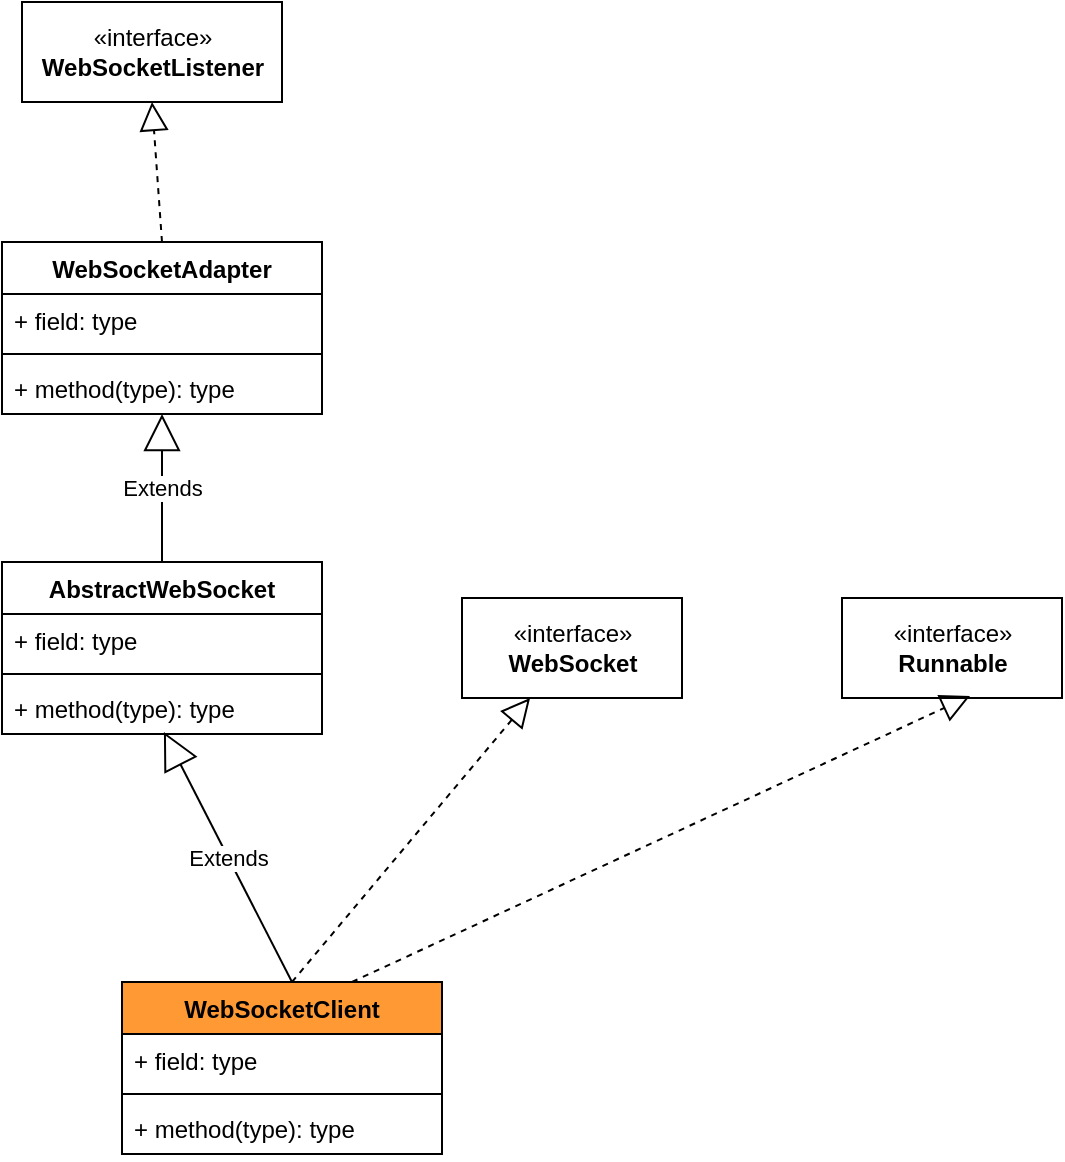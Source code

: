 <mxfile version="13.9.8" type="device"><diagram id="p4n3Pe4sNynhQMpWArch" name="第 1 页"><mxGraphModel dx="1186" dy="601" grid="1" gridSize="10" guides="1" tooltips="1" connect="1" arrows="1" fold="1" page="1" pageScale="1" pageWidth="33000" pageHeight="46081" math="0" shadow="0"><root><mxCell id="0"/><mxCell id="1" parent="0"/><mxCell id="Q6QdWG4HClyWnND3M_s4-1" value="«interface»&lt;br&gt;&lt;b&gt;WebSocketListener&lt;/b&gt;" style="html=1;" parent="1" vertex="1"><mxGeometry x="340" y="120" width="130" height="50" as="geometry"/></mxCell><mxCell id="Q6QdWG4HClyWnND3M_s4-3" value="WebSocketAdapter" style="swimlane;fontStyle=1;align=center;verticalAlign=top;childLayout=stackLayout;horizontal=1;startSize=26;horizontalStack=0;resizeParent=1;resizeParentMax=0;resizeLast=0;collapsible=1;marginBottom=0;" parent="1" vertex="1"><mxGeometry x="330" y="240" width="160" height="86" as="geometry"/></mxCell><mxCell id="Q6QdWG4HClyWnND3M_s4-7" value="" style="endArrow=block;dashed=1;endFill=0;endSize=12;html=1;entryX=0.5;entryY=1;entryDx=0;entryDy=0;" parent="Q6QdWG4HClyWnND3M_s4-3" target="Q6QdWG4HClyWnND3M_s4-1" edge="1"><mxGeometry width="160" relative="1" as="geometry"><mxPoint x="80" as="sourcePoint"/><mxPoint x="240" as="targetPoint"/></mxGeometry></mxCell><mxCell id="Q6QdWG4HClyWnND3M_s4-4" value="+ field: type" style="text;strokeColor=none;fillColor=none;align=left;verticalAlign=top;spacingLeft=4;spacingRight=4;overflow=hidden;rotatable=0;points=[[0,0.5],[1,0.5]];portConstraint=eastwest;" parent="Q6QdWG4HClyWnND3M_s4-3" vertex="1"><mxGeometry y="26" width="160" height="26" as="geometry"/></mxCell><mxCell id="Q6QdWG4HClyWnND3M_s4-5" value="" style="line;strokeWidth=1;fillColor=none;align=left;verticalAlign=middle;spacingTop=-1;spacingLeft=3;spacingRight=3;rotatable=0;labelPosition=right;points=[];portConstraint=eastwest;" parent="Q6QdWG4HClyWnND3M_s4-3" vertex="1"><mxGeometry y="52" width="160" height="8" as="geometry"/></mxCell><mxCell id="Q6QdWG4HClyWnND3M_s4-6" value="+ method(type): type" style="text;strokeColor=none;fillColor=none;align=left;verticalAlign=top;spacingLeft=4;spacingRight=4;overflow=hidden;rotatable=0;points=[[0,0.5],[1,0.5]];portConstraint=eastwest;" parent="Q6QdWG4HClyWnND3M_s4-3" vertex="1"><mxGeometry y="60" width="160" height="26" as="geometry"/></mxCell><mxCell id="Q6QdWG4HClyWnND3M_s4-8" value="AbstractWebSocket" style="swimlane;fontStyle=1;align=center;verticalAlign=top;childLayout=stackLayout;horizontal=1;startSize=26;horizontalStack=0;resizeParent=1;resizeParentMax=0;resizeLast=0;collapsible=1;marginBottom=0;" parent="1" vertex="1"><mxGeometry x="330" y="400" width="160" height="86" as="geometry"/></mxCell><mxCell id="Q6QdWG4HClyWnND3M_s4-12" value="Extends" style="endArrow=block;endSize=16;endFill=0;html=1;" parent="Q6QdWG4HClyWnND3M_s4-8" target="Q6QdWG4HClyWnND3M_s4-6" edge="1"><mxGeometry width="160" relative="1" as="geometry"><mxPoint x="80" as="sourcePoint"/><mxPoint x="240" as="targetPoint"/></mxGeometry></mxCell><mxCell id="Q6QdWG4HClyWnND3M_s4-9" value="+ field: type" style="text;strokeColor=none;fillColor=none;align=left;verticalAlign=top;spacingLeft=4;spacingRight=4;overflow=hidden;rotatable=0;points=[[0,0.5],[1,0.5]];portConstraint=eastwest;" parent="Q6QdWG4HClyWnND3M_s4-8" vertex="1"><mxGeometry y="26" width="160" height="26" as="geometry"/></mxCell><mxCell id="Q6QdWG4HClyWnND3M_s4-10" value="" style="line;strokeWidth=1;fillColor=none;align=left;verticalAlign=middle;spacingTop=-1;spacingLeft=3;spacingRight=3;rotatable=0;labelPosition=right;points=[];portConstraint=eastwest;" parent="Q6QdWG4HClyWnND3M_s4-8" vertex="1"><mxGeometry y="52" width="160" height="8" as="geometry"/></mxCell><mxCell id="Q6QdWG4HClyWnND3M_s4-11" value="+ method(type): type" style="text;strokeColor=none;fillColor=none;align=left;verticalAlign=top;spacingLeft=4;spacingRight=4;overflow=hidden;rotatable=0;points=[[0,0.5],[1,0.5]];portConstraint=eastwest;" parent="Q6QdWG4HClyWnND3M_s4-8" vertex="1"><mxGeometry y="60" width="160" height="26" as="geometry"/></mxCell><mxCell id="Q6QdWG4HClyWnND3M_s4-13" value="«interface»&lt;br&gt;&lt;b&gt;WebSocket&lt;/b&gt;" style="html=1;" parent="1" vertex="1"><mxGeometry x="560" y="418" width="110" height="50" as="geometry"/></mxCell><mxCell id="Q6QdWG4HClyWnND3M_s4-14" value="«interface»&lt;br&gt;&lt;b&gt;Runnable&lt;/b&gt;" style="html=1;" parent="1" vertex="1"><mxGeometry x="750" y="418" width="110" height="50" as="geometry"/></mxCell><mxCell id="Q6QdWG4HClyWnND3M_s4-15" value="WebSocketClient" style="swimlane;fontStyle=1;align=center;verticalAlign=top;childLayout=stackLayout;horizontal=1;startSize=26;horizontalStack=0;resizeParent=1;resizeParentMax=0;resizeLast=0;collapsible=1;marginBottom=0;fillColor=#FF9933;" parent="1" vertex="1"><mxGeometry x="390" y="610" width="160" height="86" as="geometry"/></mxCell><mxCell id="Q6QdWG4HClyWnND3M_s4-19" value="Extends" style="endArrow=block;endSize=16;endFill=0;html=1;entryX=0.506;entryY=0.962;entryDx=0;entryDy=0;entryPerimeter=0;" parent="Q6QdWG4HClyWnND3M_s4-15" target="Q6QdWG4HClyWnND3M_s4-11" edge="1"><mxGeometry width="160" relative="1" as="geometry"><mxPoint x="85" as="sourcePoint"/><mxPoint x="245" as="targetPoint"/></mxGeometry></mxCell><mxCell id="Q6QdWG4HClyWnND3M_s4-20" value="" style="endArrow=block;dashed=1;endFill=0;endSize=12;html=1;" parent="Q6QdWG4HClyWnND3M_s4-15" target="Q6QdWG4HClyWnND3M_s4-13" edge="1"><mxGeometry width="160" relative="1" as="geometry"><mxPoint x="85" as="sourcePoint"/><mxPoint x="245" as="targetPoint"/></mxGeometry></mxCell><mxCell id="Q6QdWG4HClyWnND3M_s4-22" value="" style="endArrow=block;dashed=1;endFill=0;endSize=12;html=1;entryX=0.582;entryY=0.98;entryDx=0;entryDy=0;entryPerimeter=0;" parent="Q6QdWG4HClyWnND3M_s4-15" target="Q6QdWG4HClyWnND3M_s4-14" edge="1"><mxGeometry width="160" relative="1" as="geometry"><mxPoint x="115" as="sourcePoint"/><mxPoint x="275" as="targetPoint"/></mxGeometry></mxCell><mxCell id="Q6QdWG4HClyWnND3M_s4-16" value="+ field: type" style="text;strokeColor=none;fillColor=none;align=left;verticalAlign=top;spacingLeft=4;spacingRight=4;overflow=hidden;rotatable=0;points=[[0,0.5],[1,0.5]];portConstraint=eastwest;" parent="Q6QdWG4HClyWnND3M_s4-15" vertex="1"><mxGeometry y="26" width="160" height="26" as="geometry"/></mxCell><mxCell id="Q6QdWG4HClyWnND3M_s4-17" value="" style="line;strokeWidth=1;fillColor=none;align=left;verticalAlign=middle;spacingTop=-1;spacingLeft=3;spacingRight=3;rotatable=0;labelPosition=right;points=[];portConstraint=eastwest;" parent="Q6QdWG4HClyWnND3M_s4-15" vertex="1"><mxGeometry y="52" width="160" height="8" as="geometry"/></mxCell><mxCell id="Q6QdWG4HClyWnND3M_s4-18" value="+ method(type): type" style="text;strokeColor=none;fillColor=none;align=left;verticalAlign=top;spacingLeft=4;spacingRight=4;overflow=hidden;rotatable=0;points=[[0,0.5],[1,0.5]];portConstraint=eastwest;" parent="Q6QdWG4HClyWnND3M_s4-15" vertex="1"><mxGeometry y="60" width="160" height="26" as="geometry"/></mxCell></root></mxGraphModel></diagram></mxfile>